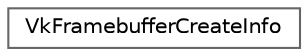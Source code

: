 digraph "类继承关系图"
{
 // LATEX_PDF_SIZE
  bgcolor="transparent";
  edge [fontname=Helvetica,fontsize=10,labelfontname=Helvetica,labelfontsize=10];
  node [fontname=Helvetica,fontsize=10,shape=box,height=0.2,width=0.4];
  rankdir="LR";
  Node0 [id="Node000000",label="VkFramebufferCreateInfo",height=0.2,width=0.4,color="grey40", fillcolor="white", style="filled",URL="$struct_vk_framebuffer_create_info.html",tooltip=" "];
}
